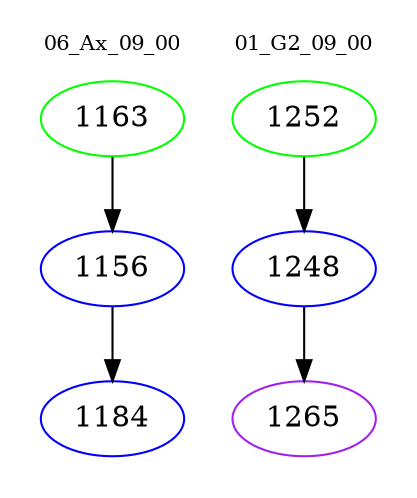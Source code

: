 digraph{
subgraph cluster_0 {
color = white
label = "06_Ax_09_00";
fontsize=10;
T0_1163 [label="1163", color="green"]
T0_1163 -> T0_1156 [color="black"]
T0_1156 [label="1156", color="blue"]
T0_1156 -> T0_1184 [color="black"]
T0_1184 [label="1184", color="blue"]
}
subgraph cluster_1 {
color = white
label = "01_G2_09_00";
fontsize=10;
T1_1252 [label="1252", color="green"]
T1_1252 -> T1_1248 [color="black"]
T1_1248 [label="1248", color="blue"]
T1_1248 -> T1_1265 [color="black"]
T1_1265 [label="1265", color="purple"]
}
}

